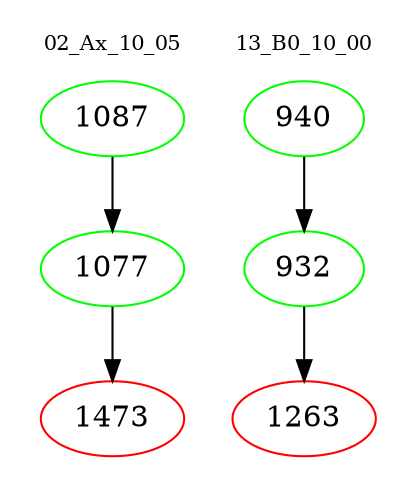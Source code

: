 digraph{
subgraph cluster_0 {
color = white
label = "02_Ax_10_05";
fontsize=10;
T0_1087 [label="1087", color="green"]
T0_1087 -> T0_1077 [color="black"]
T0_1077 [label="1077", color="green"]
T0_1077 -> T0_1473 [color="black"]
T0_1473 [label="1473", color="red"]
}
subgraph cluster_1 {
color = white
label = "13_B0_10_00";
fontsize=10;
T1_940 [label="940", color="green"]
T1_940 -> T1_932 [color="black"]
T1_932 [label="932", color="green"]
T1_932 -> T1_1263 [color="black"]
T1_1263 [label="1263", color="red"]
}
}
